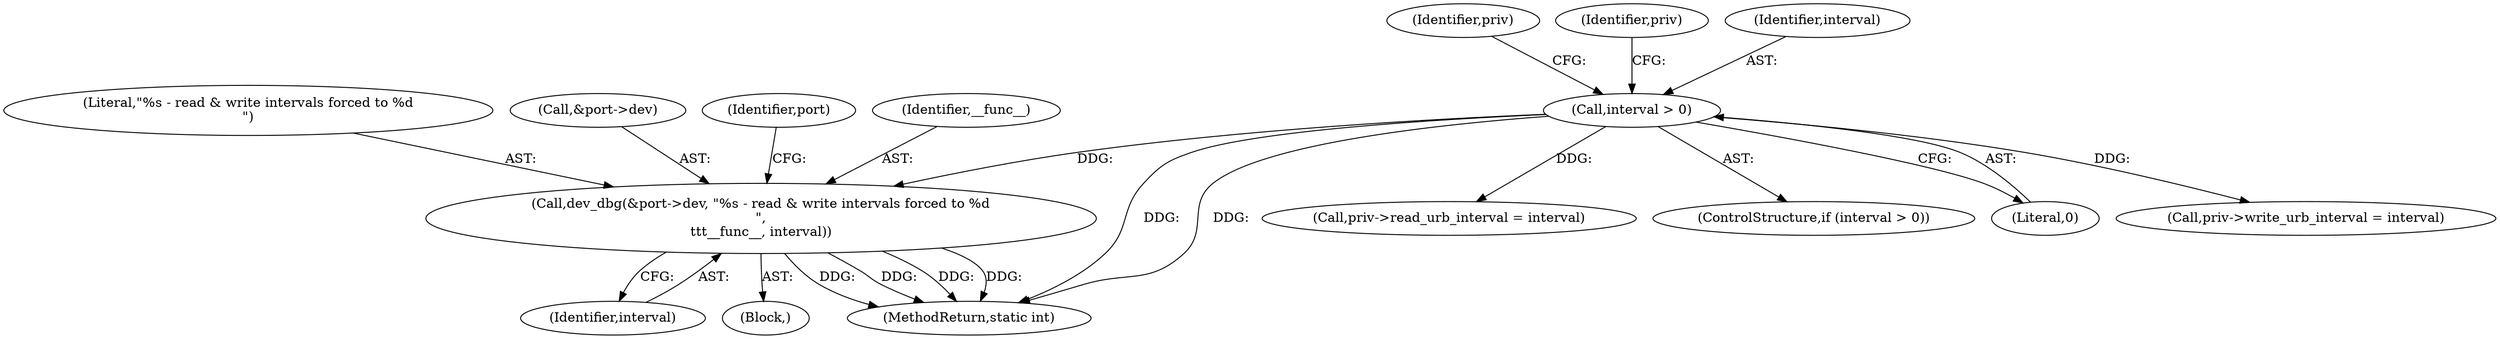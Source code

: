 digraph "0_linux_c55aee1bf0e6b6feec8b2927b43f7a09a6d5f754@pointer" {
"1000231" [label="(Call,dev_dbg(&port->dev, \"%s - read & write intervals forced to %d\n\",\n\t\t\t__func__, interval))"];
"1000217" [label="(Call,interval > 0)"];
"1000238" [label="(Identifier,interval)"];
"1000236" [label="(Literal,\"%s - read & write intervals forced to %d\n\")"];
"1000232" [label="(Call,&port->dev)"];
"1000223" [label="(Identifier,priv)"];
"1000243" [label="(Identifier,priv)"];
"1000226" [label="(Call,priv->read_urb_interval = interval)"];
"1000216" [label="(ControlStructure,if (interval > 0))"];
"1000273" [label="(Identifier,port)"];
"1000231" [label="(Call,dev_dbg(&port->dev, \"%s - read & write intervals forced to %d\n\",\n\t\t\t__func__, interval))"];
"1000220" [label="(Block,)"];
"1000284" [label="(MethodReturn,static int)"];
"1000219" [label="(Literal,0)"];
"1000217" [label="(Call,interval > 0)"];
"1000237" [label="(Identifier,__func__)"];
"1000218" [label="(Identifier,interval)"];
"1000221" [label="(Call,priv->write_urb_interval = interval)"];
"1000231" -> "1000220"  [label="AST: "];
"1000231" -> "1000238"  [label="CFG: "];
"1000232" -> "1000231"  [label="AST: "];
"1000236" -> "1000231"  [label="AST: "];
"1000237" -> "1000231"  [label="AST: "];
"1000238" -> "1000231"  [label="AST: "];
"1000273" -> "1000231"  [label="CFG: "];
"1000231" -> "1000284"  [label="DDG: "];
"1000231" -> "1000284"  [label="DDG: "];
"1000231" -> "1000284"  [label="DDG: "];
"1000231" -> "1000284"  [label="DDG: "];
"1000217" -> "1000231"  [label="DDG: "];
"1000217" -> "1000216"  [label="AST: "];
"1000217" -> "1000219"  [label="CFG: "];
"1000218" -> "1000217"  [label="AST: "];
"1000219" -> "1000217"  [label="AST: "];
"1000223" -> "1000217"  [label="CFG: "];
"1000243" -> "1000217"  [label="CFG: "];
"1000217" -> "1000284"  [label="DDG: "];
"1000217" -> "1000284"  [label="DDG: "];
"1000217" -> "1000221"  [label="DDG: "];
"1000217" -> "1000226"  [label="DDG: "];
}
